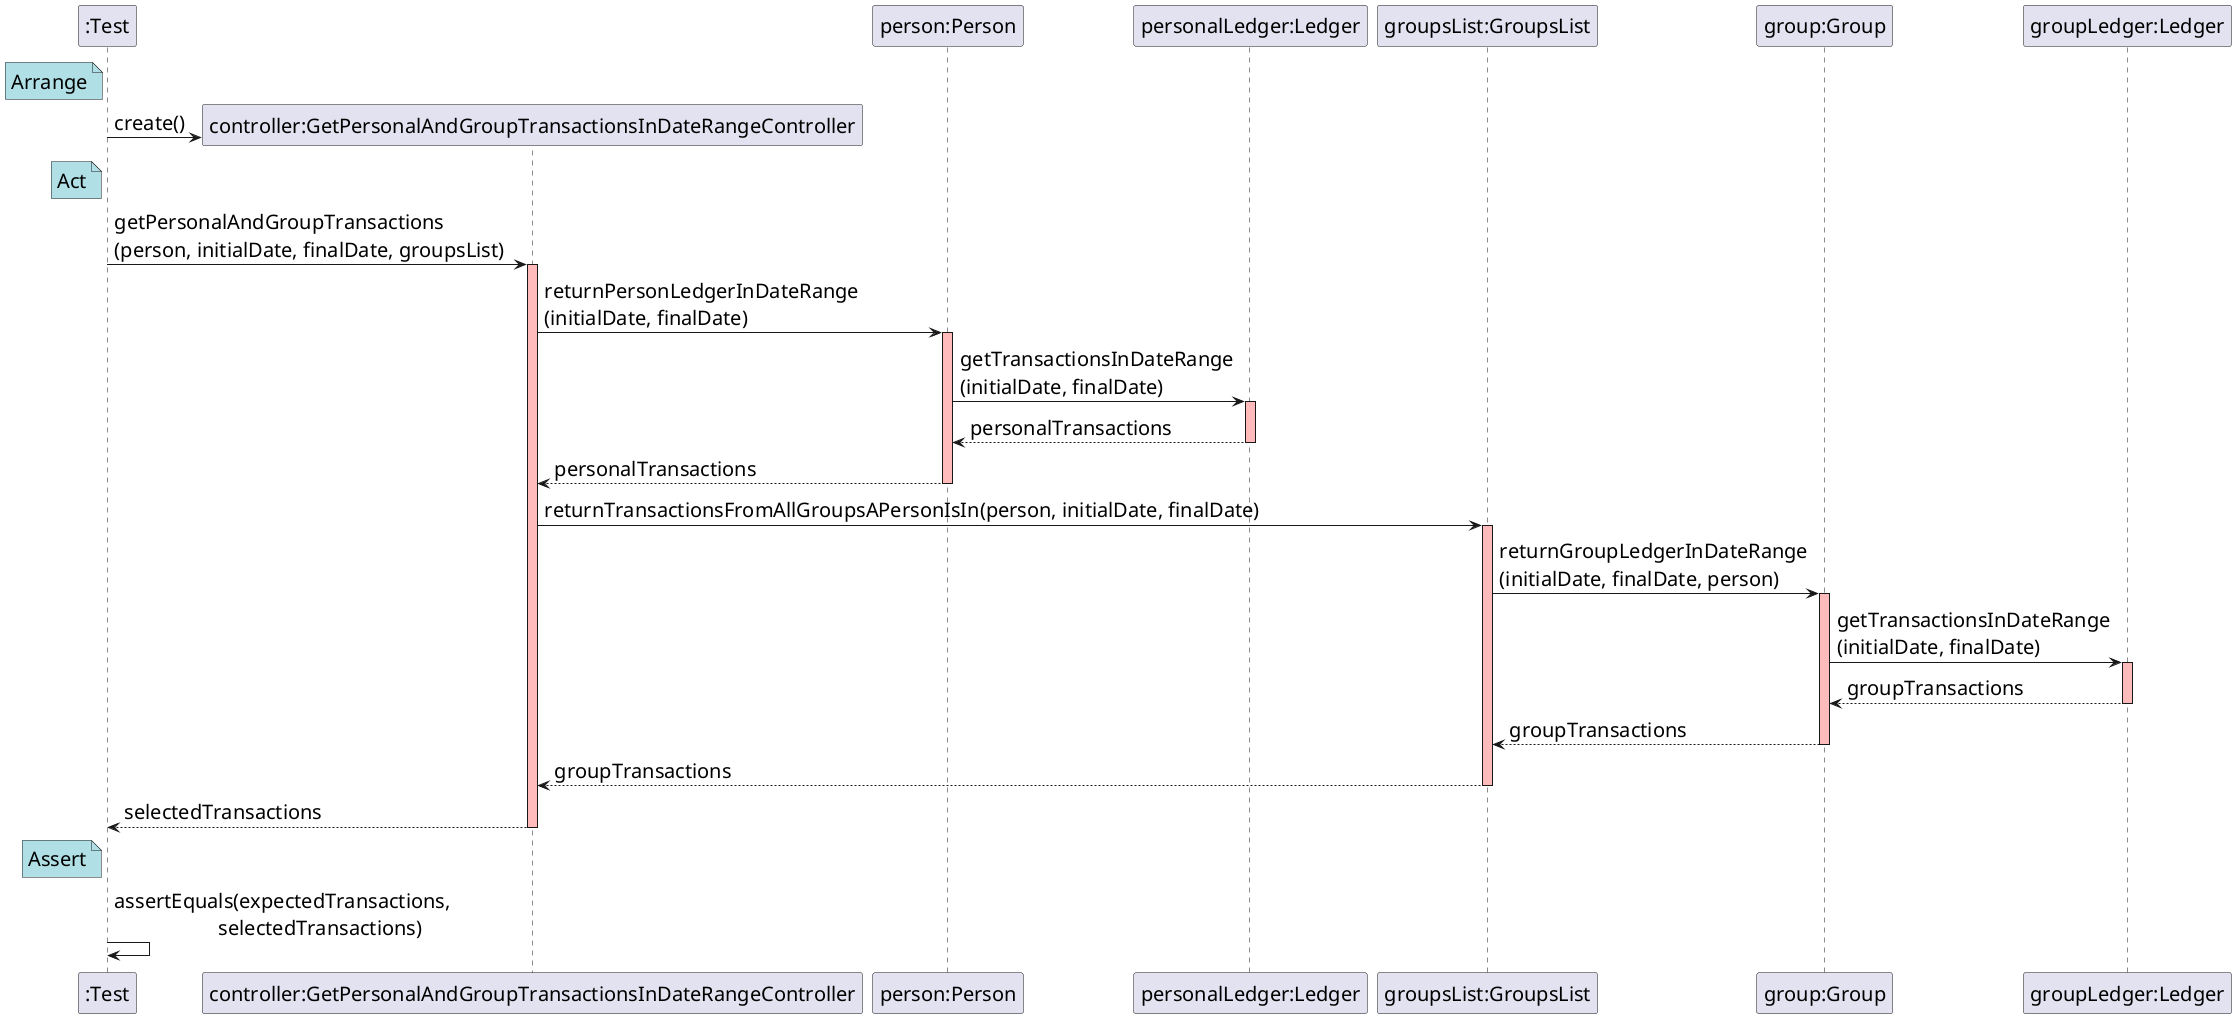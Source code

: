 @startuml
skinparam DefaultFontSize 20
participant ":Test"
note left of ":Test" #powderblue
	Arrange
end note

create "controller:GetPersonalAndGroupTransactionsInDateRangeController"
":Test" -> "controller:GetPersonalAndGroupTransactionsInDateRangeController" : create()

participant "person:Person"
participant "personalLedger:Ledger"
participant "groupsList:GroupsList"
participant "group:Group"
participant "groupLedger:Ledger"

note left of ":Test" #powderblue
	Act
end note

":Test" -> "controller:GetPersonalAndGroupTransactionsInDateRangeController" : getPersonalAndGroupTransactions\n(person, initialDate, finalDate, groupsList)
activate "controller:GetPersonalAndGroupTransactionsInDateRangeController" #FFBBBB

"controller:GetPersonalAndGroupTransactionsInDateRangeController" -> "person:Person" : returnPersonLedgerInDateRange\n(initialDate, finalDate)
activate "person:Person" #FFBBBB
"person:Person" -> "personalLedger:Ledger" : getTransactionsInDateRange\n(initialDate, finalDate)
activate "personalLedger:Ledger" #FFBBBB
"personalLedger:Ledger" --> "person:Person" : personalTransactions
deactivate "personalLedger:Ledger" #FFBBBB
"person:Person" --> "controller:GetPersonalAndGroupTransactionsInDateRangeController" : personalTransactions
deactivate "person:Person"

"controller:GetPersonalAndGroupTransactionsInDateRangeController" -> "groupsList:GroupsList" : returnTransactionsFromAllGroupsAPersonIsIn(person, initialDate, finalDate)
activate "groupsList:GroupsList" #FFBBBB
"groupsList:GroupsList" -> "group:Group" : returnGroupLedgerInDateRange\n(initialDate, finalDate, person)
activate "group:Group" #FFBBBB
"group:Group" -> "groupLedger:Ledger" : getTransactionsInDateRange\n(initialDate, finalDate)
activate "groupLedger:Ledger" #FFBBBB
"groupLedger:Ledger" --> "group:Group" : groupTransactions
deactivate "groupLedger:Ledger" #FFBBBB
"group:Group" --> "groupsList:GroupsList" : groupTransactions
deactivate "group:Group"
"groupsList:GroupsList" --> "controller:GetPersonalAndGroupTransactionsInDateRangeController" : groupTransactions
deactivate "groupsList:GroupsList"

"controller:GetPersonalAndGroupTransactionsInDateRangeController" --> ":Test" : selectedTransactions
deactivate "controller:GetPersonalAndGroupTransactionsInDateRangeController" #FFBBBB

note left of ":Test" #powderblue
	Assert
end note

":Test" -> ":Test" : assertEquals(expectedTransactions, \n                    selectedTransactions)

@enduml